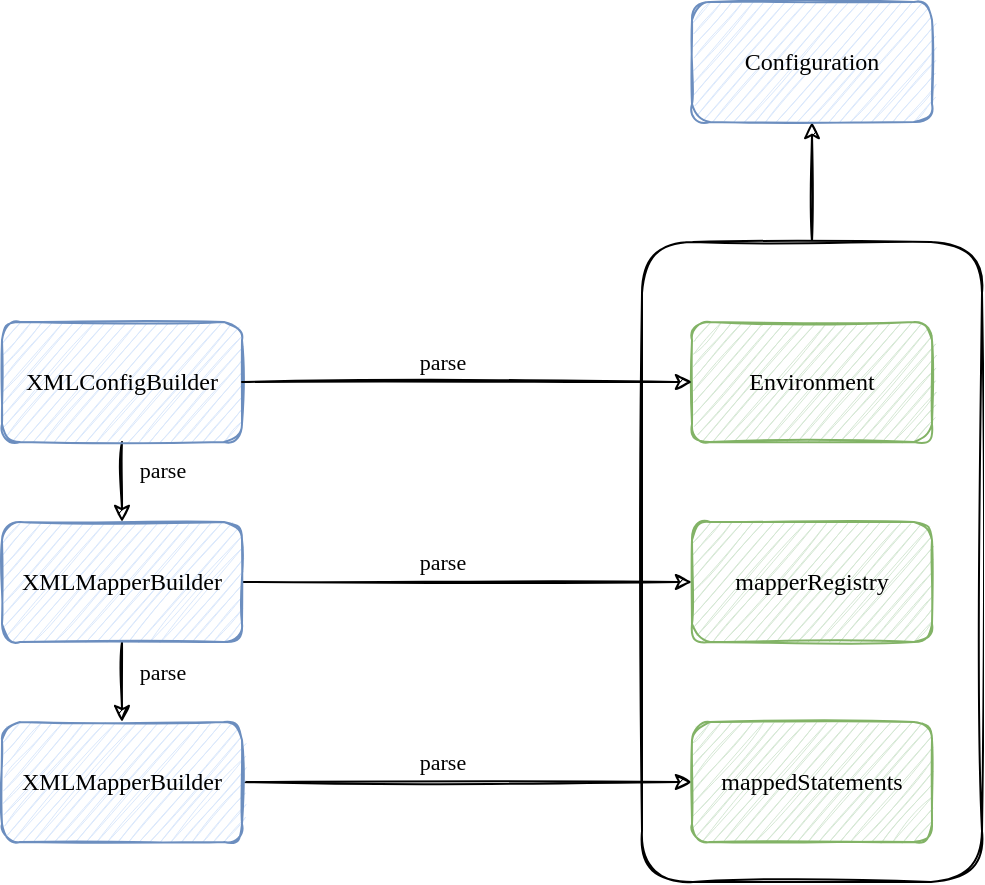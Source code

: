 <mxfile version="20.5.1" type="github">
  <diagram id="xo-FB348bjbmLtuhLMqe" name="第 1 页">
    <mxGraphModel dx="946" dy="645" grid="1" gridSize="10" guides="1" tooltips="1" connect="1" arrows="1" fold="1" page="1" pageScale="1" pageWidth="827" pageHeight="1169" math="0" shadow="0">
      <root>
        <mxCell id="0" />
        <mxCell id="1" parent="0" />
        <mxCell id="qI8f6l53deXx8GUsbkQg-10" value="" style="edgeStyle=orthogonalEdgeStyle;rounded=0;sketch=1;orthogonalLoop=1;jettySize=auto;html=1;fontFamily=Comic Sans MS;" edge="1" parent="1" source="qI8f6l53deXx8GUsbkQg-1" target="qI8f6l53deXx8GUsbkQg-9">
          <mxGeometry relative="1" as="geometry" />
        </mxCell>
        <mxCell id="qI8f6l53deXx8GUsbkQg-11" value="parse" style="edgeLabel;html=1;align=center;verticalAlign=middle;resizable=0;points=[];fontFamily=Comic Sans MS;" vertex="1" connectable="0" parent="qI8f6l53deXx8GUsbkQg-10">
          <mxGeometry x="-0.312" y="-3" relative="1" as="geometry">
            <mxPoint x="23" as="offset" />
          </mxGeometry>
        </mxCell>
        <mxCell id="qI8f6l53deXx8GUsbkQg-1" value="XMLConfigBuilder" style="rounded=1;whiteSpace=wrap;html=1;fillColor=#dae8fc;strokeColor=#6c8ebf;shadow=0;fontFamily=Comic Sans MS;gradientColor=none;sketch=1;" vertex="1" parent="1">
          <mxGeometry x="160" y="200" width="120" height="60" as="geometry" />
        </mxCell>
        <mxCell id="qI8f6l53deXx8GUsbkQg-20" style="edgeStyle=orthogonalEdgeStyle;rounded=0;sketch=1;orthogonalLoop=1;jettySize=auto;html=1;entryX=0.5;entryY=1;entryDx=0;entryDy=0;fontFamily=Comic Sans MS;" edge="1" parent="1" source="qI8f6l53deXx8GUsbkQg-4" target="qI8f6l53deXx8GUsbkQg-3">
          <mxGeometry relative="1" as="geometry" />
        </mxCell>
        <mxCell id="qI8f6l53deXx8GUsbkQg-4" value="" style="rounded=1;whiteSpace=wrap;html=1;shadow=0;sketch=1;fontFamily=Comic Sans MS;gradientColor=none;" vertex="1" parent="1">
          <mxGeometry x="480" y="160" width="170" height="320" as="geometry" />
        </mxCell>
        <mxCell id="qI8f6l53deXx8GUsbkQg-2" value="Environment" style="rounded=1;whiteSpace=wrap;html=1;fillColor=#d5e8d4;strokeColor=#82b366;shadow=0;fontFamily=Comic Sans MS;sketch=1;" vertex="1" parent="1">
          <mxGeometry x="505" y="200" width="120" height="60" as="geometry" />
        </mxCell>
        <mxCell id="qI8f6l53deXx8GUsbkQg-3" value="Configuration" style="rounded=1;whiteSpace=wrap;html=1;fillColor=#dae8fc;strokeColor=#6c8ebf;shadow=0;fontFamily=Comic Sans MS;gradientColor=none;sketch=1;" vertex="1" parent="1">
          <mxGeometry x="505" y="40" width="120" height="60" as="geometry" />
        </mxCell>
        <mxCell id="qI8f6l53deXx8GUsbkQg-5" value="" style="endArrow=classic;html=1;rounded=0;fontFamily=Comic Sans MS;exitX=1;exitY=0.5;exitDx=0;exitDy=0;entryX=0;entryY=0.5;entryDx=0;entryDy=0;sketch=1;" edge="1" parent="1" source="qI8f6l53deXx8GUsbkQg-1" target="qI8f6l53deXx8GUsbkQg-2">
          <mxGeometry width="50" height="50" relative="1" as="geometry">
            <mxPoint x="390" y="360" as="sourcePoint" />
            <mxPoint x="440" y="310" as="targetPoint" />
          </mxGeometry>
        </mxCell>
        <mxCell id="qI8f6l53deXx8GUsbkQg-6" value="parse" style="edgeLabel;html=1;align=center;verticalAlign=middle;resizable=0;points=[];fontFamily=Comic Sans MS;" vertex="1" connectable="0" parent="qI8f6l53deXx8GUsbkQg-5">
          <mxGeometry x="-0.04" relative="1" as="geometry">
            <mxPoint x="-8" y="-10" as="offset" />
          </mxGeometry>
        </mxCell>
        <mxCell id="qI8f6l53deXx8GUsbkQg-13" value="" style="edgeStyle=orthogonalEdgeStyle;rounded=0;sketch=1;orthogonalLoop=1;jettySize=auto;html=1;fontFamily=Comic Sans MS;" edge="1" parent="1" source="qI8f6l53deXx8GUsbkQg-9" target="qI8f6l53deXx8GUsbkQg-12">
          <mxGeometry relative="1" as="geometry" />
        </mxCell>
        <mxCell id="qI8f6l53deXx8GUsbkQg-15" value="parse" style="edgeLabel;html=1;align=center;verticalAlign=middle;resizable=0;points=[];fontFamily=Comic Sans MS;" vertex="1" connectable="0" parent="qI8f6l53deXx8GUsbkQg-13">
          <mxGeometry x="-0.076" y="1" relative="1" as="geometry">
            <mxPoint x="-4" y="-9" as="offset" />
          </mxGeometry>
        </mxCell>
        <mxCell id="qI8f6l53deXx8GUsbkQg-17" value="" style="edgeStyle=orthogonalEdgeStyle;rounded=0;sketch=1;orthogonalLoop=1;jettySize=auto;html=1;fontFamily=Comic Sans MS;" edge="1" parent="1" source="qI8f6l53deXx8GUsbkQg-9" target="qI8f6l53deXx8GUsbkQg-16">
          <mxGeometry relative="1" as="geometry" />
        </mxCell>
        <mxCell id="qI8f6l53deXx8GUsbkQg-21" value="parse" style="edgeLabel;html=1;align=center;verticalAlign=middle;resizable=0;points=[];fontFamily=Comic Sans MS;" vertex="1" connectable="0" parent="qI8f6l53deXx8GUsbkQg-17">
          <mxGeometry x="-0.275" y="-2" relative="1" as="geometry">
            <mxPoint x="22" as="offset" />
          </mxGeometry>
        </mxCell>
        <mxCell id="qI8f6l53deXx8GUsbkQg-9" value="XMLMapperBuilder" style="rounded=1;whiteSpace=wrap;html=1;fillColor=#dae8fc;strokeColor=#6c8ebf;shadow=0;fontFamily=Comic Sans MS;gradientColor=none;sketch=1;" vertex="1" parent="1">
          <mxGeometry x="160" y="300" width="120" height="60" as="geometry" />
        </mxCell>
        <mxCell id="qI8f6l53deXx8GUsbkQg-12" value="mapperRegistry" style="rounded=1;whiteSpace=wrap;html=1;fillColor=#d5e8d4;strokeColor=#82b366;shadow=0;fontFamily=Comic Sans MS;sketch=1;" vertex="1" parent="1">
          <mxGeometry x="505" y="300" width="120" height="60" as="geometry" />
        </mxCell>
        <mxCell id="qI8f6l53deXx8GUsbkQg-19" value="" style="edgeStyle=orthogonalEdgeStyle;rounded=0;sketch=1;orthogonalLoop=1;jettySize=auto;html=1;fontFamily=Comic Sans MS;" edge="1" parent="1" source="qI8f6l53deXx8GUsbkQg-16" target="qI8f6l53deXx8GUsbkQg-18">
          <mxGeometry relative="1" as="geometry" />
        </mxCell>
        <mxCell id="qI8f6l53deXx8GUsbkQg-22" value="parse" style="edgeLabel;html=1;align=center;verticalAlign=middle;resizable=0;points=[];fontFamily=Comic Sans MS;" vertex="1" connectable="0" parent="qI8f6l53deXx8GUsbkQg-19">
          <mxGeometry x="0.147" y="-3" relative="1" as="geometry">
            <mxPoint x="-29" y="-13" as="offset" />
          </mxGeometry>
        </mxCell>
        <mxCell id="qI8f6l53deXx8GUsbkQg-16" value="XMLMapperBuilder" style="rounded=1;whiteSpace=wrap;html=1;fillColor=#dae8fc;strokeColor=#6c8ebf;shadow=0;fontFamily=Comic Sans MS;gradientColor=none;sketch=1;" vertex="1" parent="1">
          <mxGeometry x="160" y="400" width="120" height="60" as="geometry" />
        </mxCell>
        <mxCell id="qI8f6l53deXx8GUsbkQg-18" value="mappedStatements" style="rounded=1;whiteSpace=wrap;html=1;fillColor=#d5e8d4;strokeColor=#82b366;shadow=0;fontFamily=Comic Sans MS;sketch=1;" vertex="1" parent="1">
          <mxGeometry x="505" y="400" width="120" height="60" as="geometry" />
        </mxCell>
      </root>
    </mxGraphModel>
  </diagram>
</mxfile>
